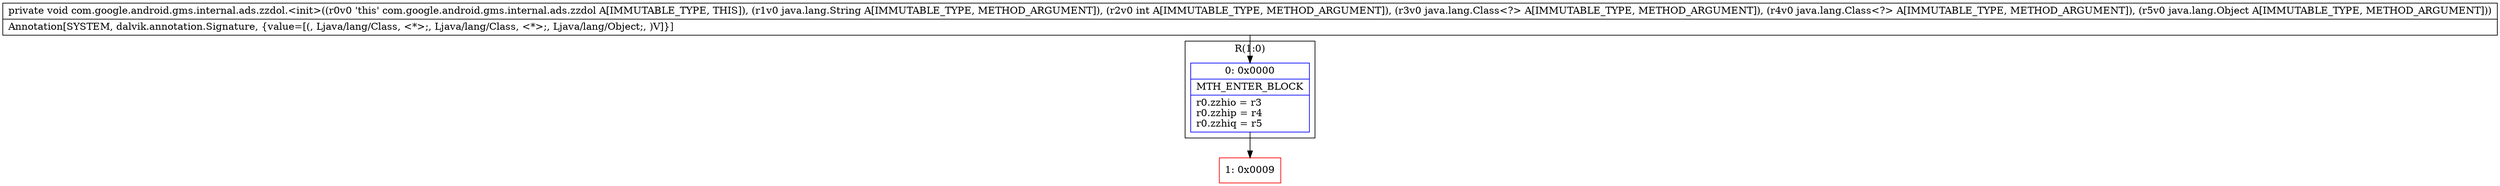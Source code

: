 digraph "CFG forcom.google.android.gms.internal.ads.zzdol.\<init\>(Ljava\/lang\/String;ILjava\/lang\/Class;Ljava\/lang\/Class;Ljava\/lang\/Object;)V" {
subgraph cluster_Region_497898903 {
label = "R(1:0)";
node [shape=record,color=blue];
Node_0 [shape=record,label="{0\:\ 0x0000|MTH_ENTER_BLOCK\l|r0.zzhio = r3\lr0.zzhip = r4\lr0.zzhiq = r5\l}"];
}
Node_1 [shape=record,color=red,label="{1\:\ 0x0009}"];
MethodNode[shape=record,label="{private void com.google.android.gms.internal.ads.zzdol.\<init\>((r0v0 'this' com.google.android.gms.internal.ads.zzdol A[IMMUTABLE_TYPE, THIS]), (r1v0 java.lang.String A[IMMUTABLE_TYPE, METHOD_ARGUMENT]), (r2v0 int A[IMMUTABLE_TYPE, METHOD_ARGUMENT]), (r3v0 java.lang.Class\<?\> A[IMMUTABLE_TYPE, METHOD_ARGUMENT]), (r4v0 java.lang.Class\<?\> A[IMMUTABLE_TYPE, METHOD_ARGUMENT]), (r5v0 java.lang.Object A[IMMUTABLE_TYPE, METHOD_ARGUMENT]))  | Annotation[SYSTEM, dalvik.annotation.Signature, \{value=[(, Ljava\/lang\/Class, \<*\>;, Ljava\/lang\/Class, \<*\>;, Ljava\/lang\/Object;, )V]\}]\l}"];
MethodNode -> Node_0;
Node_0 -> Node_1;
}

